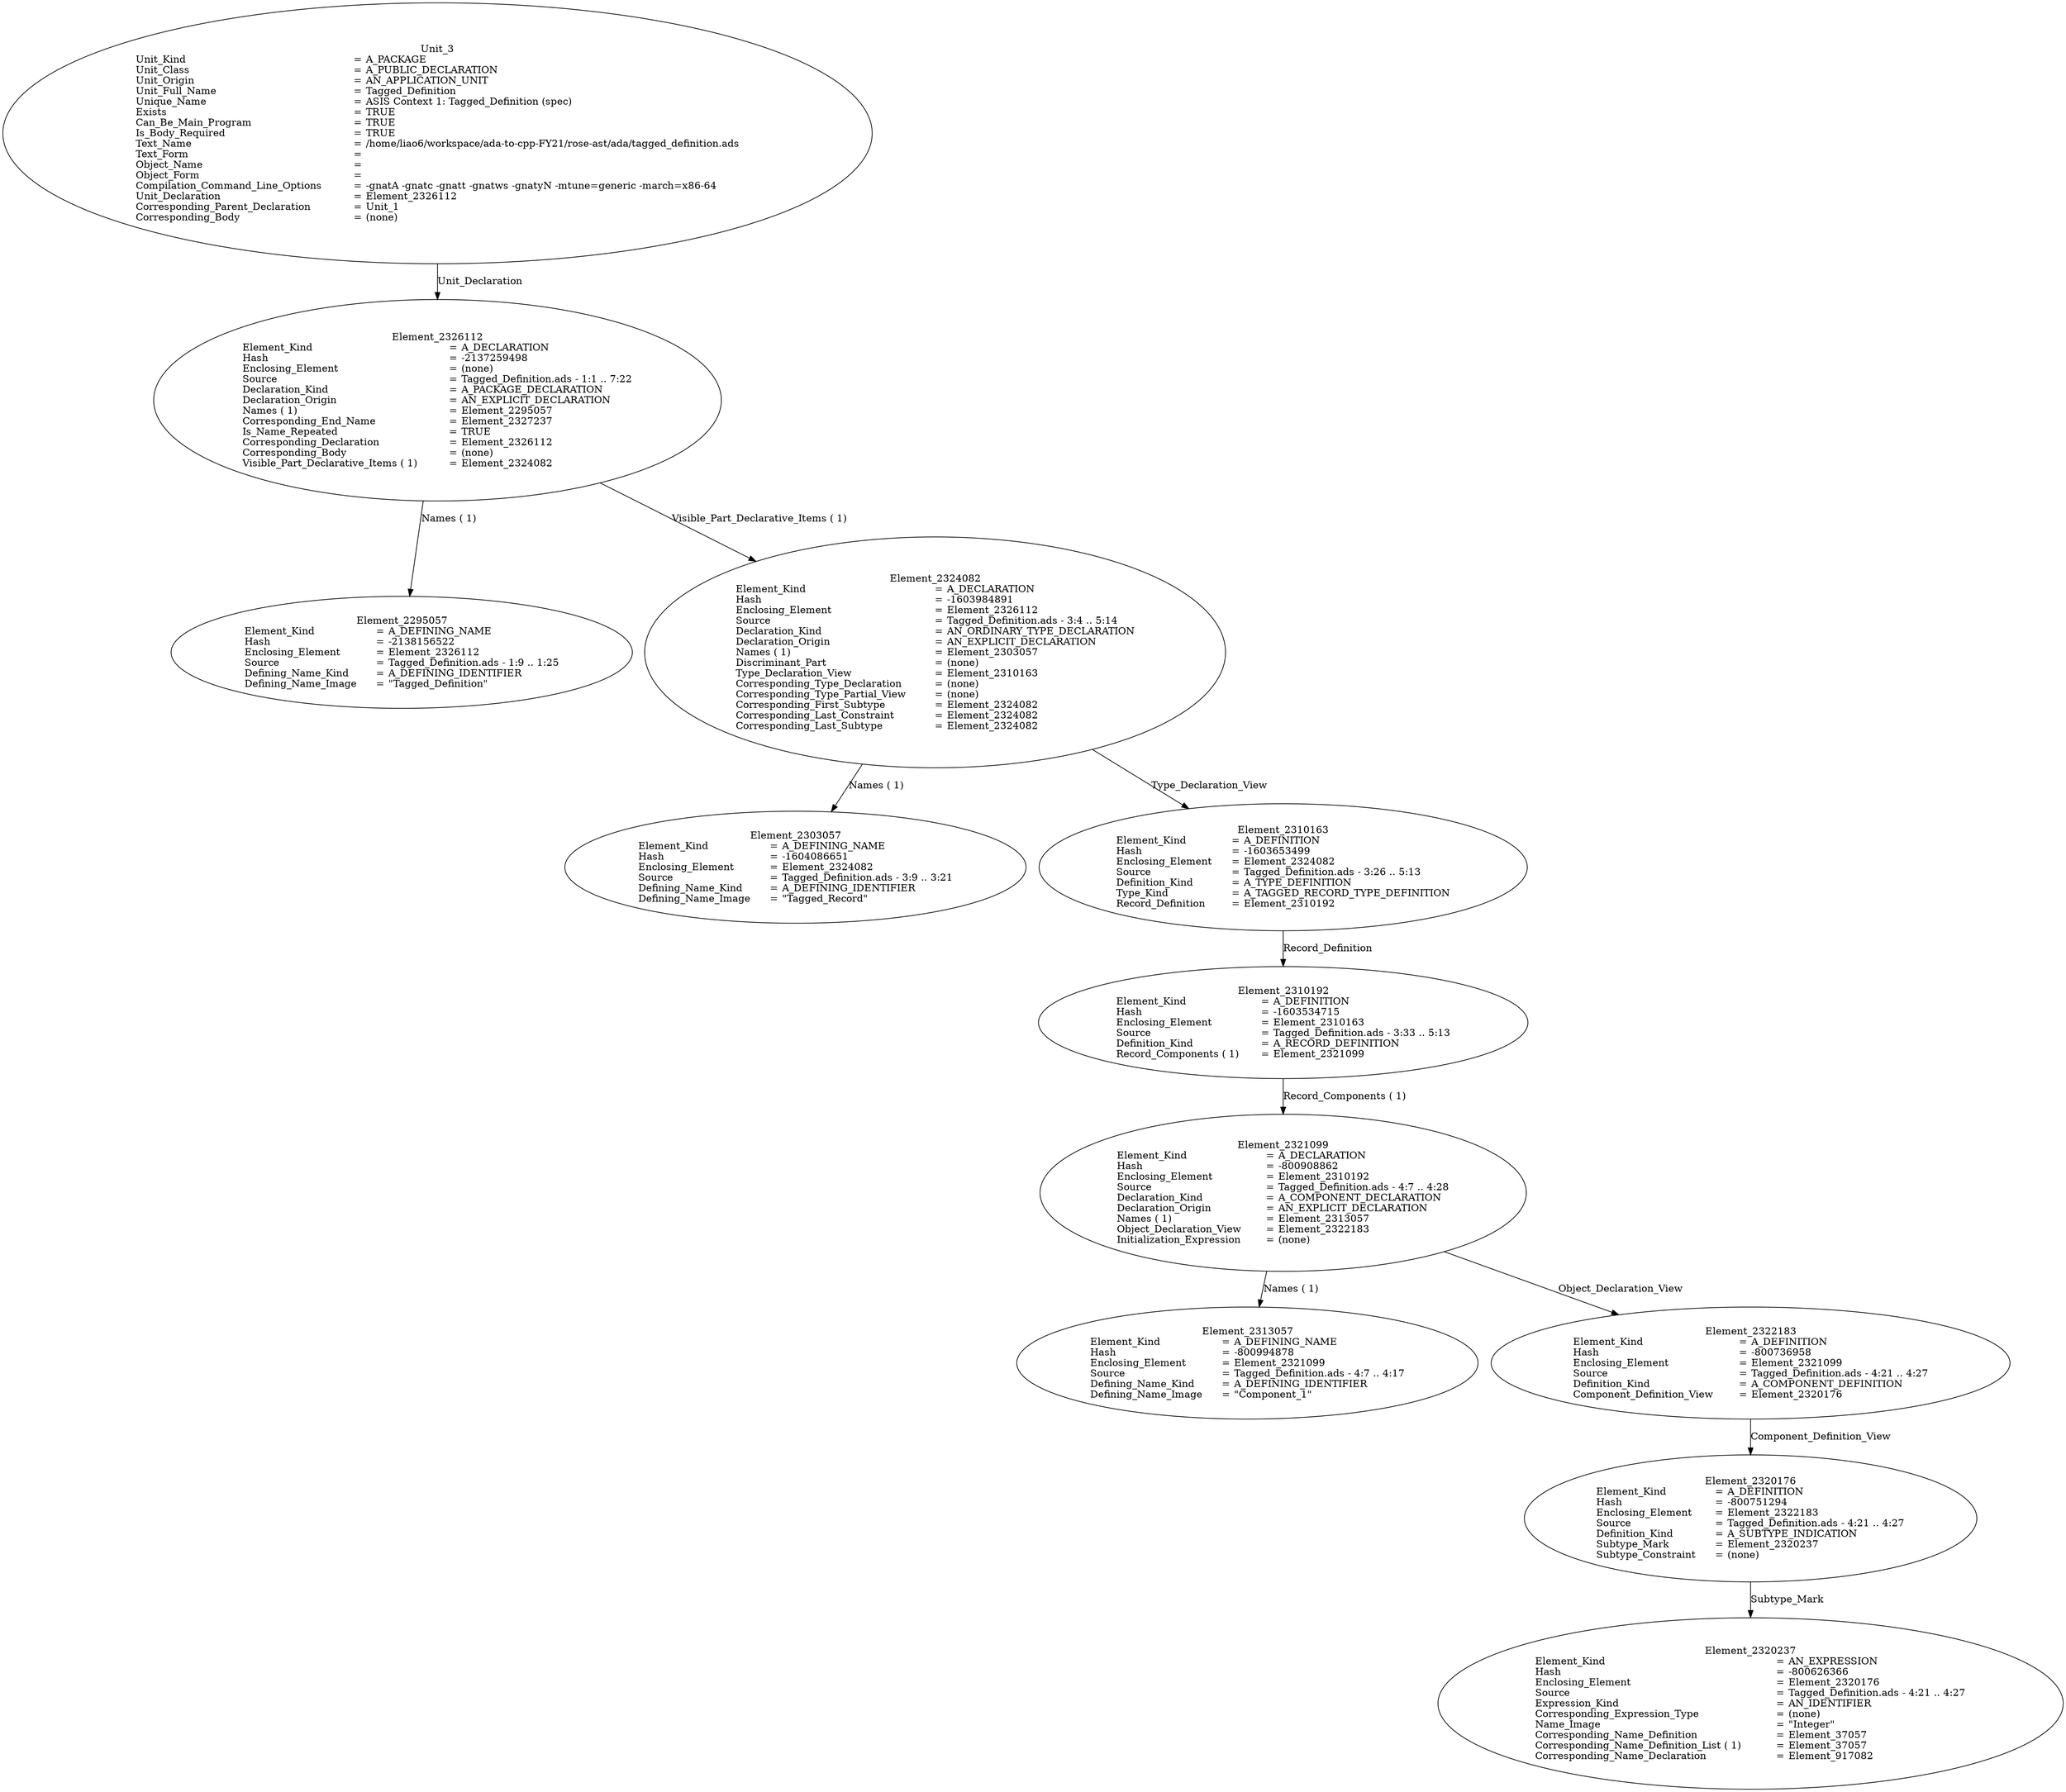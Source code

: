 digraph "/home/liao6/workspace/ada-to-cpp-FY21/rose-ast/ada/obj/tagged_definition.adt" {
  Unit_3 -> Element_2326112
      [ label=Unit_Declaration ];
  Unit_3
      [ label=<<TABLE BORDER="0" CELLBORDER="0" CELLSPACING="0" CELLPADDING="0"> 
          <TR><TD COLSPAN="3">Unit_3</TD></TR>
          <TR><TD ALIGN="LEFT">Unit_Kind   </TD><TD> = </TD><TD ALIGN="LEFT">A_PACKAGE</TD></TR>
          <TR><TD ALIGN="LEFT">Unit_Class   </TD><TD> = </TD><TD ALIGN="LEFT">A_PUBLIC_DECLARATION</TD></TR>
          <TR><TD ALIGN="LEFT">Unit_Origin   </TD><TD> = </TD><TD ALIGN="LEFT">AN_APPLICATION_UNIT</TD></TR>
          <TR><TD ALIGN="LEFT">Unit_Full_Name    </TD><TD> = </TD><TD ALIGN="LEFT">Tagged_Definition</TD></TR>
          <TR><TD ALIGN="LEFT">Unique_Name   </TD><TD> = </TD><TD ALIGN="LEFT">ASIS Context 1: Tagged_Definition (spec)</TD></TR>
          <TR><TD ALIGN="LEFT">Exists  </TD><TD> = </TD><TD ALIGN="LEFT">TRUE</TD></TR>
          <TR><TD ALIGN="LEFT">Can_Be_Main_Program     </TD><TD> = </TD><TD ALIGN="LEFT">TRUE</TD></TR>
          <TR><TD ALIGN="LEFT">Is_Body_Required     </TD><TD> = </TD><TD ALIGN="LEFT">TRUE</TD></TR>
          <TR><TD ALIGN="LEFT">Text_Name   </TD><TD> = </TD><TD ALIGN="LEFT">/home/liao6/workspace/ada-to-cpp-FY21/rose-ast/ada/tagged_definition.ads</TD></TR>
          <TR><TD ALIGN="LEFT">Text_Form   </TD><TD> = </TD><TD ALIGN="LEFT"></TD></TR>
          <TR><TD ALIGN="LEFT">Object_Name   </TD><TD> = </TD><TD ALIGN="LEFT"></TD></TR>
          <TR><TD ALIGN="LEFT">Object_Form   </TD><TD> = </TD><TD ALIGN="LEFT"></TD></TR>
          <TR><TD ALIGN="LEFT">Compilation_Command_Line_Options         </TD><TD> = </TD><TD ALIGN="LEFT">-gnatA -gnatc -gnatt -gnatws -gnatyN -mtune=generic -march=x86-64</TD></TR>
          <TR><TD ALIGN="LEFT">Unit_Declaration     </TD><TD> = </TD><TD ALIGN="LEFT">Element_2326112</TD></TR>
          <TR><TD ALIGN="LEFT">Corresponding_Parent_Declaration         </TD><TD> = </TD><TD ALIGN="LEFT">Unit_1</TD></TR>
          <TR><TD ALIGN="LEFT">Corresponding_Body     </TD><TD> = </TD><TD ALIGN="LEFT">(none)</TD></TR>
          </TABLE>> ];
  Element_2326112 -> Element_2295057
      [ label="Names ( 1)" ];
  Element_2326112 -> Element_2324082
      [ label="Visible_Part_Declarative_Items ( 1)" ];
  Element_2326112
      [ label=<<TABLE BORDER="0" CELLBORDER="0" CELLSPACING="0" CELLPADDING="0"> 
          <TR><TD COLSPAN="3">Element_2326112</TD></TR>
          <TR><TD ALIGN="LEFT">Element_Kind    </TD><TD> = </TD><TD ALIGN="LEFT">A_DECLARATION</TD></TR>
          <TR><TD ALIGN="LEFT">Hash  </TD><TD> = </TD><TD ALIGN="LEFT">-2137259498</TD></TR>
          <TR><TD ALIGN="LEFT">Enclosing_Element     </TD><TD> = </TD><TD ALIGN="LEFT">(none)</TD></TR>
          <TR><TD ALIGN="LEFT">Source  </TD><TD> = </TD><TD ALIGN="LEFT">Tagged_Definition.ads - 1:1 .. 7:22</TD></TR>
          <TR><TD ALIGN="LEFT">Declaration_Kind     </TD><TD> = </TD><TD ALIGN="LEFT">A_PACKAGE_DECLARATION</TD></TR>
          <TR><TD ALIGN="LEFT">Declaration_Origin     </TD><TD> = </TD><TD ALIGN="LEFT">AN_EXPLICIT_DECLARATION</TD></TR>
          <TR><TD ALIGN="LEFT">Names ( 1)   </TD><TD> = </TD><TD ALIGN="LEFT">Element_2295057</TD></TR>
          <TR><TD ALIGN="LEFT">Corresponding_End_Name      </TD><TD> = </TD><TD ALIGN="LEFT">Element_2327237</TD></TR>
          <TR><TD ALIGN="LEFT">Is_Name_Repeated     </TD><TD> = </TD><TD ALIGN="LEFT">TRUE</TD></TR>
          <TR><TD ALIGN="LEFT">Corresponding_Declaration       </TD><TD> = </TD><TD ALIGN="LEFT">Element_2326112</TD></TR>
          <TR><TD ALIGN="LEFT">Corresponding_Body     </TD><TD> = </TD><TD ALIGN="LEFT">(none)</TD></TR>
          <TR><TD ALIGN="LEFT">Visible_Part_Declarative_Items ( 1)         </TD><TD> = </TD><TD ALIGN="LEFT">Element_2324082</TD></TR>
          </TABLE>> ];
  Element_2295057
      [ label=<<TABLE BORDER="0" CELLBORDER="0" CELLSPACING="0" CELLPADDING="0"> 
          <TR><TD COLSPAN="3">Element_2295057</TD></TR>
          <TR><TD ALIGN="LEFT">Element_Kind    </TD><TD> = </TD><TD ALIGN="LEFT">A_DEFINING_NAME</TD></TR>
          <TR><TD ALIGN="LEFT">Hash  </TD><TD> = </TD><TD ALIGN="LEFT">-2138156522</TD></TR>
          <TR><TD ALIGN="LEFT">Enclosing_Element     </TD><TD> = </TD><TD ALIGN="LEFT">Element_2326112</TD></TR>
          <TR><TD ALIGN="LEFT">Source  </TD><TD> = </TD><TD ALIGN="LEFT">Tagged_Definition.ads - 1:9 .. 1:25</TD></TR>
          <TR><TD ALIGN="LEFT">Defining_Name_Kind     </TD><TD> = </TD><TD ALIGN="LEFT">A_DEFINING_IDENTIFIER</TD></TR>
          <TR><TD ALIGN="LEFT">Defining_Name_Image     </TD><TD> = </TD><TD ALIGN="LEFT">"Tagged_Definition"</TD></TR>
          </TABLE>> ];
  Element_2324082 -> Element_2303057
      [ label="Names ( 1)" ];
  Element_2324082 -> Element_2310163
      [ label=Type_Declaration_View ];
  Element_2324082
      [ label=<<TABLE BORDER="0" CELLBORDER="0" CELLSPACING="0" CELLPADDING="0"> 
          <TR><TD COLSPAN="3">Element_2324082</TD></TR>
          <TR><TD ALIGN="LEFT">Element_Kind    </TD><TD> = </TD><TD ALIGN="LEFT">A_DECLARATION</TD></TR>
          <TR><TD ALIGN="LEFT">Hash  </TD><TD> = </TD><TD ALIGN="LEFT">-1603984891</TD></TR>
          <TR><TD ALIGN="LEFT">Enclosing_Element     </TD><TD> = </TD><TD ALIGN="LEFT">Element_2326112</TD></TR>
          <TR><TD ALIGN="LEFT">Source  </TD><TD> = </TD><TD ALIGN="LEFT">Tagged_Definition.ads - 3:4 .. 5:14</TD></TR>
          <TR><TD ALIGN="LEFT">Declaration_Kind     </TD><TD> = </TD><TD ALIGN="LEFT">AN_ORDINARY_TYPE_DECLARATION</TD></TR>
          <TR><TD ALIGN="LEFT">Declaration_Origin     </TD><TD> = </TD><TD ALIGN="LEFT">AN_EXPLICIT_DECLARATION</TD></TR>
          <TR><TD ALIGN="LEFT">Names ( 1)   </TD><TD> = </TD><TD ALIGN="LEFT">Element_2303057</TD></TR>
          <TR><TD ALIGN="LEFT">Discriminant_Part     </TD><TD> = </TD><TD ALIGN="LEFT">(none)</TD></TR>
          <TR><TD ALIGN="LEFT">Type_Declaration_View      </TD><TD> = </TD><TD ALIGN="LEFT">Element_2310163</TD></TR>
          <TR><TD ALIGN="LEFT">Corresponding_Type_Declaration        </TD><TD> = </TD><TD ALIGN="LEFT">(none)</TD></TR>
          <TR><TD ALIGN="LEFT">Corresponding_Type_Partial_View        </TD><TD> = </TD><TD ALIGN="LEFT">(none)</TD></TR>
          <TR><TD ALIGN="LEFT">Corresponding_First_Subtype       </TD><TD> = </TD><TD ALIGN="LEFT">Element_2324082</TD></TR>
          <TR><TD ALIGN="LEFT">Corresponding_Last_Constraint        </TD><TD> = </TD><TD ALIGN="LEFT">Element_2324082</TD></TR>
          <TR><TD ALIGN="LEFT">Corresponding_Last_Subtype       </TD><TD> = </TD><TD ALIGN="LEFT">Element_2324082</TD></TR>
          </TABLE>> ];
  Element_2303057
      [ label=<<TABLE BORDER="0" CELLBORDER="0" CELLSPACING="0" CELLPADDING="0"> 
          <TR><TD COLSPAN="3">Element_2303057</TD></TR>
          <TR><TD ALIGN="LEFT">Element_Kind    </TD><TD> = </TD><TD ALIGN="LEFT">A_DEFINING_NAME</TD></TR>
          <TR><TD ALIGN="LEFT">Hash  </TD><TD> = </TD><TD ALIGN="LEFT">-1604086651</TD></TR>
          <TR><TD ALIGN="LEFT">Enclosing_Element     </TD><TD> = </TD><TD ALIGN="LEFT">Element_2324082</TD></TR>
          <TR><TD ALIGN="LEFT">Source  </TD><TD> = </TD><TD ALIGN="LEFT">Tagged_Definition.ads - 3:9 .. 3:21</TD></TR>
          <TR><TD ALIGN="LEFT">Defining_Name_Kind     </TD><TD> = </TD><TD ALIGN="LEFT">A_DEFINING_IDENTIFIER</TD></TR>
          <TR><TD ALIGN="LEFT">Defining_Name_Image     </TD><TD> = </TD><TD ALIGN="LEFT">"Tagged_Record"</TD></TR>
          </TABLE>> ];
  Element_2310163 -> Element_2310192
      [ label=Record_Definition ];
  Element_2310163
      [ label=<<TABLE BORDER="0" CELLBORDER="0" CELLSPACING="0" CELLPADDING="0"> 
          <TR><TD COLSPAN="3">Element_2310163</TD></TR>
          <TR><TD ALIGN="LEFT">Element_Kind    </TD><TD> = </TD><TD ALIGN="LEFT">A_DEFINITION</TD></TR>
          <TR><TD ALIGN="LEFT">Hash  </TD><TD> = </TD><TD ALIGN="LEFT">-1603653499</TD></TR>
          <TR><TD ALIGN="LEFT">Enclosing_Element     </TD><TD> = </TD><TD ALIGN="LEFT">Element_2324082</TD></TR>
          <TR><TD ALIGN="LEFT">Source  </TD><TD> = </TD><TD ALIGN="LEFT">Tagged_Definition.ads - 3:26 .. 5:13</TD></TR>
          <TR><TD ALIGN="LEFT">Definition_Kind    </TD><TD> = </TD><TD ALIGN="LEFT">A_TYPE_DEFINITION</TD></TR>
          <TR><TD ALIGN="LEFT">Type_Kind   </TD><TD> = </TD><TD ALIGN="LEFT">A_TAGGED_RECORD_TYPE_DEFINITION</TD></TR>
          <TR><TD ALIGN="LEFT">Record_Definition     </TD><TD> = </TD><TD ALIGN="LEFT">Element_2310192</TD></TR>
          </TABLE>> ];
  Element_2310192 -> Element_2321099
      [ label="Record_Components ( 1)" ];
  Element_2310192
      [ label=<<TABLE BORDER="0" CELLBORDER="0" CELLSPACING="0" CELLPADDING="0"> 
          <TR><TD COLSPAN="3">Element_2310192</TD></TR>
          <TR><TD ALIGN="LEFT">Element_Kind    </TD><TD> = </TD><TD ALIGN="LEFT">A_DEFINITION</TD></TR>
          <TR><TD ALIGN="LEFT">Hash  </TD><TD> = </TD><TD ALIGN="LEFT">-1603534715</TD></TR>
          <TR><TD ALIGN="LEFT">Enclosing_Element     </TD><TD> = </TD><TD ALIGN="LEFT">Element_2310163</TD></TR>
          <TR><TD ALIGN="LEFT">Source  </TD><TD> = </TD><TD ALIGN="LEFT">Tagged_Definition.ads - 3:33 .. 5:13</TD></TR>
          <TR><TD ALIGN="LEFT">Definition_Kind    </TD><TD> = </TD><TD ALIGN="LEFT">A_RECORD_DEFINITION</TD></TR>
          <TR><TD ALIGN="LEFT">Record_Components ( 1)      </TD><TD> = </TD><TD ALIGN="LEFT">Element_2321099</TD></TR>
          </TABLE>> ];
  Element_2321099 -> Element_2313057
      [ label="Names ( 1)" ];
  Element_2321099 -> Element_2322183
      [ label=Object_Declaration_View ];
  Element_2321099
      [ label=<<TABLE BORDER="0" CELLBORDER="0" CELLSPACING="0" CELLPADDING="0"> 
          <TR><TD COLSPAN="3">Element_2321099</TD></TR>
          <TR><TD ALIGN="LEFT">Element_Kind    </TD><TD> = </TD><TD ALIGN="LEFT">A_DECLARATION</TD></TR>
          <TR><TD ALIGN="LEFT">Hash  </TD><TD> = </TD><TD ALIGN="LEFT">-800908862</TD></TR>
          <TR><TD ALIGN="LEFT">Enclosing_Element     </TD><TD> = </TD><TD ALIGN="LEFT">Element_2310192</TD></TR>
          <TR><TD ALIGN="LEFT">Source  </TD><TD> = </TD><TD ALIGN="LEFT">Tagged_Definition.ads - 4:7 .. 4:28</TD></TR>
          <TR><TD ALIGN="LEFT">Declaration_Kind     </TD><TD> = </TD><TD ALIGN="LEFT">A_COMPONENT_DECLARATION</TD></TR>
          <TR><TD ALIGN="LEFT">Declaration_Origin     </TD><TD> = </TD><TD ALIGN="LEFT">AN_EXPLICIT_DECLARATION</TD></TR>
          <TR><TD ALIGN="LEFT">Names ( 1)   </TD><TD> = </TD><TD ALIGN="LEFT">Element_2313057</TD></TR>
          <TR><TD ALIGN="LEFT">Object_Declaration_View      </TD><TD> = </TD><TD ALIGN="LEFT">Element_2322183</TD></TR>
          <TR><TD ALIGN="LEFT">Initialization_Expression       </TD><TD> = </TD><TD ALIGN="LEFT">(none)</TD></TR>
          </TABLE>> ];
  Element_2313057
      [ label=<<TABLE BORDER="0" CELLBORDER="0" CELLSPACING="0" CELLPADDING="0"> 
          <TR><TD COLSPAN="3">Element_2313057</TD></TR>
          <TR><TD ALIGN="LEFT">Element_Kind    </TD><TD> = </TD><TD ALIGN="LEFT">A_DEFINING_NAME</TD></TR>
          <TR><TD ALIGN="LEFT">Hash  </TD><TD> = </TD><TD ALIGN="LEFT">-800994878</TD></TR>
          <TR><TD ALIGN="LEFT">Enclosing_Element     </TD><TD> = </TD><TD ALIGN="LEFT">Element_2321099</TD></TR>
          <TR><TD ALIGN="LEFT">Source  </TD><TD> = </TD><TD ALIGN="LEFT">Tagged_Definition.ads - 4:7 .. 4:17</TD></TR>
          <TR><TD ALIGN="LEFT">Defining_Name_Kind     </TD><TD> = </TD><TD ALIGN="LEFT">A_DEFINING_IDENTIFIER</TD></TR>
          <TR><TD ALIGN="LEFT">Defining_Name_Image     </TD><TD> = </TD><TD ALIGN="LEFT">"Component_1"</TD></TR>
          </TABLE>> ];
  Element_2322183 -> Element_2320176
      [ label=Component_Definition_View ];
  Element_2322183
      [ label=<<TABLE BORDER="0" CELLBORDER="0" CELLSPACING="0" CELLPADDING="0"> 
          <TR><TD COLSPAN="3">Element_2322183</TD></TR>
          <TR><TD ALIGN="LEFT">Element_Kind    </TD><TD> = </TD><TD ALIGN="LEFT">A_DEFINITION</TD></TR>
          <TR><TD ALIGN="LEFT">Hash  </TD><TD> = </TD><TD ALIGN="LEFT">-800736958</TD></TR>
          <TR><TD ALIGN="LEFT">Enclosing_Element     </TD><TD> = </TD><TD ALIGN="LEFT">Element_2321099</TD></TR>
          <TR><TD ALIGN="LEFT">Source  </TD><TD> = </TD><TD ALIGN="LEFT">Tagged_Definition.ads - 4:21 .. 4:27</TD></TR>
          <TR><TD ALIGN="LEFT">Definition_Kind    </TD><TD> = </TD><TD ALIGN="LEFT">A_COMPONENT_DEFINITION</TD></TR>
          <TR><TD ALIGN="LEFT">Component_Definition_View       </TD><TD> = </TD><TD ALIGN="LEFT">Element_2320176</TD></TR>
          </TABLE>> ];
  Element_2320176 -> Element_2320237
      [ label=Subtype_Mark ];
  Element_2320176
      [ label=<<TABLE BORDER="0" CELLBORDER="0" CELLSPACING="0" CELLPADDING="0"> 
          <TR><TD COLSPAN="3">Element_2320176</TD></TR>
          <TR><TD ALIGN="LEFT">Element_Kind    </TD><TD> = </TD><TD ALIGN="LEFT">A_DEFINITION</TD></TR>
          <TR><TD ALIGN="LEFT">Hash  </TD><TD> = </TD><TD ALIGN="LEFT">-800751294</TD></TR>
          <TR><TD ALIGN="LEFT">Enclosing_Element     </TD><TD> = </TD><TD ALIGN="LEFT">Element_2322183</TD></TR>
          <TR><TD ALIGN="LEFT">Source  </TD><TD> = </TD><TD ALIGN="LEFT">Tagged_Definition.ads - 4:21 .. 4:27</TD></TR>
          <TR><TD ALIGN="LEFT">Definition_Kind    </TD><TD> = </TD><TD ALIGN="LEFT">A_SUBTYPE_INDICATION</TD></TR>
          <TR><TD ALIGN="LEFT">Subtype_Mark    </TD><TD> = </TD><TD ALIGN="LEFT">Element_2320237</TD></TR>
          <TR><TD ALIGN="LEFT">Subtype_Constraint     </TD><TD> = </TD><TD ALIGN="LEFT">(none)</TD></TR>
          </TABLE>> ];
  Element_2320237
      [ label=<<TABLE BORDER="0" CELLBORDER="0" CELLSPACING="0" CELLPADDING="0"> 
          <TR><TD COLSPAN="3">Element_2320237</TD></TR>
          <TR><TD ALIGN="LEFT">Element_Kind    </TD><TD> = </TD><TD ALIGN="LEFT">AN_EXPRESSION</TD></TR>
          <TR><TD ALIGN="LEFT">Hash  </TD><TD> = </TD><TD ALIGN="LEFT">-800626366</TD></TR>
          <TR><TD ALIGN="LEFT">Enclosing_Element     </TD><TD> = </TD><TD ALIGN="LEFT">Element_2320176</TD></TR>
          <TR><TD ALIGN="LEFT">Source  </TD><TD> = </TD><TD ALIGN="LEFT">Tagged_Definition.ads - 4:21 .. 4:27</TD></TR>
          <TR><TD ALIGN="LEFT">Expression_Kind    </TD><TD> = </TD><TD ALIGN="LEFT">AN_IDENTIFIER</TD></TR>
          <TR><TD ALIGN="LEFT">Corresponding_Expression_Type        </TD><TD> = </TD><TD ALIGN="LEFT">(none)</TD></TR>
          <TR><TD ALIGN="LEFT">Name_Image   </TD><TD> = </TD><TD ALIGN="LEFT">"Integer"</TD></TR>
          <TR><TD ALIGN="LEFT">Corresponding_Name_Definition        </TD><TD> = </TD><TD ALIGN="LEFT">Element_37057</TD></TR>
          <TR><TD ALIGN="LEFT">Corresponding_Name_Definition_List ( 1)          </TD><TD> = </TD><TD ALIGN="LEFT">Element_37057</TD></TR>
          <TR><TD ALIGN="LEFT">Corresponding_Name_Declaration        </TD><TD> = </TD><TD ALIGN="LEFT">Element_917082</TD></TR>
          </TABLE>> ]
}
